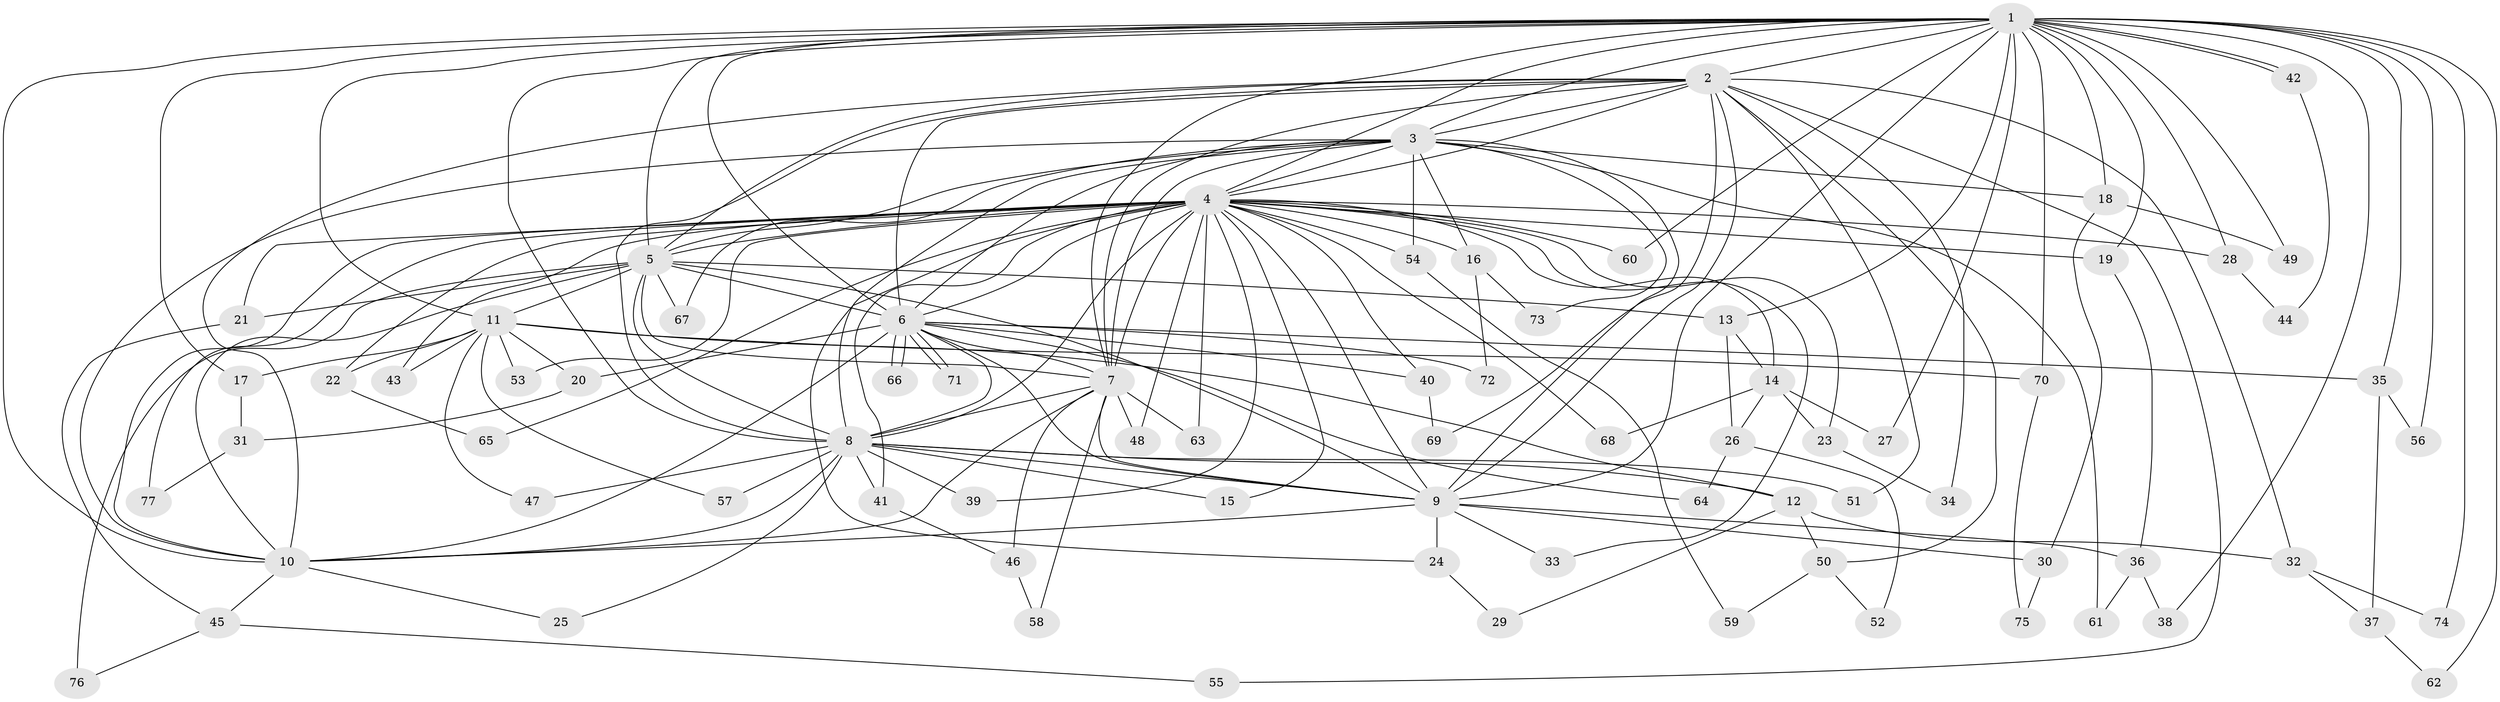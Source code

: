 // Generated by graph-tools (version 1.1) at 2025/44/03/09/25 04:44:00]
// undirected, 77 vertices, 179 edges
graph export_dot {
graph [start="1"]
  node [color=gray90,style=filled];
  1;
  2;
  3;
  4;
  5;
  6;
  7;
  8;
  9;
  10;
  11;
  12;
  13;
  14;
  15;
  16;
  17;
  18;
  19;
  20;
  21;
  22;
  23;
  24;
  25;
  26;
  27;
  28;
  29;
  30;
  31;
  32;
  33;
  34;
  35;
  36;
  37;
  38;
  39;
  40;
  41;
  42;
  43;
  44;
  45;
  46;
  47;
  48;
  49;
  50;
  51;
  52;
  53;
  54;
  55;
  56;
  57;
  58;
  59;
  60;
  61;
  62;
  63;
  64;
  65;
  66;
  67;
  68;
  69;
  70;
  71;
  72;
  73;
  74;
  75;
  76;
  77;
  1 -- 2;
  1 -- 3;
  1 -- 4;
  1 -- 5;
  1 -- 6;
  1 -- 7;
  1 -- 8;
  1 -- 9;
  1 -- 10;
  1 -- 11;
  1 -- 13;
  1 -- 17;
  1 -- 18;
  1 -- 19;
  1 -- 27;
  1 -- 28;
  1 -- 35;
  1 -- 38;
  1 -- 42;
  1 -- 42;
  1 -- 49;
  1 -- 56;
  1 -- 60;
  1 -- 62;
  1 -- 70;
  1 -- 74;
  2 -- 3;
  2 -- 4;
  2 -- 5;
  2 -- 6;
  2 -- 7;
  2 -- 8;
  2 -- 9;
  2 -- 10;
  2 -- 32;
  2 -- 34;
  2 -- 50;
  2 -- 51;
  2 -- 55;
  2 -- 69;
  3 -- 4;
  3 -- 5;
  3 -- 6;
  3 -- 7;
  3 -- 8;
  3 -- 9;
  3 -- 10;
  3 -- 16;
  3 -- 18;
  3 -- 54;
  3 -- 61;
  3 -- 67;
  3 -- 73;
  4 -- 5;
  4 -- 6;
  4 -- 7;
  4 -- 8;
  4 -- 9;
  4 -- 10;
  4 -- 14;
  4 -- 15;
  4 -- 16;
  4 -- 19;
  4 -- 21;
  4 -- 22;
  4 -- 23;
  4 -- 24;
  4 -- 28;
  4 -- 33;
  4 -- 39;
  4 -- 40;
  4 -- 41;
  4 -- 43;
  4 -- 48;
  4 -- 53;
  4 -- 54;
  4 -- 60;
  4 -- 63;
  4 -- 65;
  4 -- 68;
  4 -- 77;
  5 -- 6;
  5 -- 7;
  5 -- 8;
  5 -- 9;
  5 -- 10;
  5 -- 11;
  5 -- 13;
  5 -- 21;
  5 -- 67;
  5 -- 76;
  6 -- 7;
  6 -- 8;
  6 -- 9;
  6 -- 10;
  6 -- 20;
  6 -- 35;
  6 -- 40;
  6 -- 64;
  6 -- 66;
  6 -- 66;
  6 -- 71;
  6 -- 71;
  6 -- 72;
  7 -- 8;
  7 -- 9;
  7 -- 10;
  7 -- 46;
  7 -- 48;
  7 -- 58;
  7 -- 63;
  8 -- 9;
  8 -- 10;
  8 -- 12;
  8 -- 15;
  8 -- 25;
  8 -- 39;
  8 -- 41;
  8 -- 47;
  8 -- 51;
  8 -- 57;
  9 -- 10;
  9 -- 24;
  9 -- 30;
  9 -- 33;
  9 -- 36;
  10 -- 25;
  10 -- 45;
  11 -- 12;
  11 -- 17;
  11 -- 20;
  11 -- 22;
  11 -- 43;
  11 -- 47;
  11 -- 53;
  11 -- 57;
  11 -- 70;
  12 -- 29;
  12 -- 32;
  12 -- 50;
  13 -- 14;
  13 -- 26;
  14 -- 23;
  14 -- 26;
  14 -- 27;
  14 -- 68;
  16 -- 72;
  16 -- 73;
  17 -- 31;
  18 -- 30;
  18 -- 49;
  19 -- 36;
  20 -- 31;
  21 -- 45;
  22 -- 65;
  23 -- 34;
  24 -- 29;
  26 -- 52;
  26 -- 64;
  28 -- 44;
  30 -- 75;
  31 -- 77;
  32 -- 37;
  32 -- 74;
  35 -- 37;
  35 -- 56;
  36 -- 38;
  36 -- 61;
  37 -- 62;
  40 -- 69;
  41 -- 46;
  42 -- 44;
  45 -- 55;
  45 -- 76;
  46 -- 58;
  50 -- 52;
  50 -- 59;
  54 -- 59;
  70 -- 75;
}
